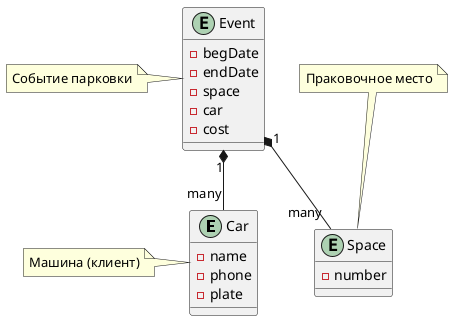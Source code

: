 @startuml

entity Car {
-name
-phone
-plate
}

entity Space {
-number
}

entity Event {
-begDate
-endDate
-space
-car
-cost
}

Event "1" *-- "many" Space
Event "1" *-- "many" Car

note top of Space: Праковочное место
note left of Event: Событие парковки
note left of Car: Машина (клиент)

@enduml